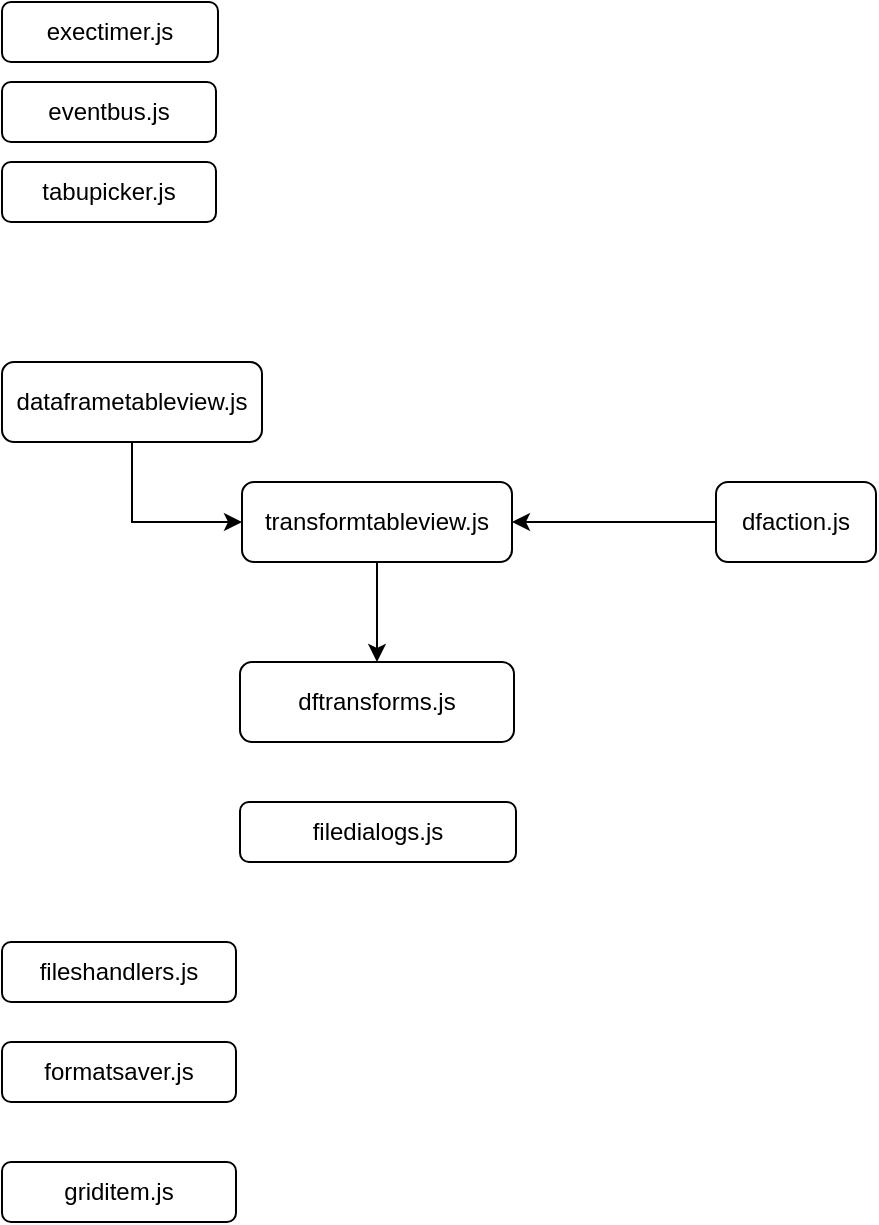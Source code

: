 <mxfile version="26.1.1">
  <diagram name="Page-1" id="DQxBmw6ZdfWM3atVzSAz">
    <mxGraphModel dx="1434" dy="793" grid="1" gridSize="10" guides="1" tooltips="1" connect="1" arrows="1" fold="1" page="1" pageScale="1" pageWidth="850" pageHeight="1100" math="0" shadow="0">
      <root>
        <mxCell id="0" />
        <mxCell id="1" parent="0" />
        <mxCell id="Qf_joDcqokXTz9H8k9uA-13" style="edgeStyle=orthogonalEdgeStyle;rounded=0;orthogonalLoop=1;jettySize=auto;html=1;exitX=0.5;exitY=1;exitDx=0;exitDy=0;entryX=0;entryY=0.5;entryDx=0;entryDy=0;" edge="1" parent="1" source="Qf_joDcqokXTz9H8k9uA-1" target="Qf_joDcqokXTz9H8k9uA-2">
          <mxGeometry relative="1" as="geometry" />
        </mxCell>
        <mxCell id="Qf_joDcqokXTz9H8k9uA-1" value="dataframetableview.js" style="rounded=1;whiteSpace=wrap;html=1;" vertex="1" parent="1">
          <mxGeometry x="143" y="260" width="130" height="40" as="geometry" />
        </mxCell>
        <mxCell id="Qf_joDcqokXTz9H8k9uA-18" style="edgeStyle=orthogonalEdgeStyle;rounded=0;orthogonalLoop=1;jettySize=auto;html=1;exitX=0.5;exitY=1;exitDx=0;exitDy=0;" edge="1" parent="1" source="Qf_joDcqokXTz9H8k9uA-2" target="Qf_joDcqokXTz9H8k9uA-4">
          <mxGeometry relative="1" as="geometry" />
        </mxCell>
        <mxCell id="Qf_joDcqokXTz9H8k9uA-2" value="transformtableview.js" style="rounded=1;whiteSpace=wrap;html=1;" vertex="1" parent="1">
          <mxGeometry x="263" y="320" width="135" height="40" as="geometry" />
        </mxCell>
        <mxCell id="Qf_joDcqokXTz9H8k9uA-19" style="edgeStyle=orthogonalEdgeStyle;rounded=0;orthogonalLoop=1;jettySize=auto;html=1;entryX=1;entryY=0.5;entryDx=0;entryDy=0;" edge="1" parent="1" source="Qf_joDcqokXTz9H8k9uA-3" target="Qf_joDcqokXTz9H8k9uA-2">
          <mxGeometry relative="1" as="geometry" />
        </mxCell>
        <mxCell id="Qf_joDcqokXTz9H8k9uA-3" value="dfaction.js" style="rounded=1;whiteSpace=wrap;html=1;" vertex="1" parent="1">
          <mxGeometry x="500" y="320" width="80" height="40" as="geometry" />
        </mxCell>
        <mxCell id="Qf_joDcqokXTz9H8k9uA-4" value="dftransforms.js" style="rounded=1;whiteSpace=wrap;html=1;" vertex="1" parent="1">
          <mxGeometry x="262" y="410" width="137" height="40" as="geometry" />
        </mxCell>
        <mxCell id="Qf_joDcqokXTz9H8k9uA-5" value="eventbus.js" style="rounded=1;whiteSpace=wrap;html=1;" vertex="1" parent="1">
          <mxGeometry x="143" y="120" width="107" height="30" as="geometry" />
        </mxCell>
        <mxCell id="Qf_joDcqokXTz9H8k9uA-6" value="exectimer.js" style="rounded=1;whiteSpace=wrap;html=1;" vertex="1" parent="1">
          <mxGeometry x="143" y="80" width="108" height="30" as="geometry" />
        </mxCell>
        <mxCell id="Qf_joDcqokXTz9H8k9uA-7" value="filedialogs.js" style="rounded=1;whiteSpace=wrap;html=1;" vertex="1" parent="1">
          <mxGeometry x="262" y="480" width="138" height="30" as="geometry" />
        </mxCell>
        <mxCell id="Qf_joDcqokXTz9H8k9uA-8" value="fileshandlers.js" style="rounded=1;whiteSpace=wrap;html=1;" vertex="1" parent="1">
          <mxGeometry x="143" y="550" width="117" height="30" as="geometry" />
        </mxCell>
        <mxCell id="Qf_joDcqokXTz9H8k9uA-9" value="formatsaver.js" style="rounded=1;whiteSpace=wrap;html=1;" vertex="1" parent="1">
          <mxGeometry x="143" y="600" width="117" height="30" as="geometry" />
        </mxCell>
        <mxCell id="Qf_joDcqokXTz9H8k9uA-10" value="griditem.js" style="rounded=1;whiteSpace=wrap;html=1;" vertex="1" parent="1">
          <mxGeometry x="143" y="660" width="117" height="30" as="geometry" />
        </mxCell>
        <mxCell id="Qf_joDcqokXTz9H8k9uA-11" value="tabupicker.js" style="rounded=1;whiteSpace=wrap;html=1;" vertex="1" parent="1">
          <mxGeometry x="143" y="160" width="107" height="30" as="geometry" />
        </mxCell>
      </root>
    </mxGraphModel>
  </diagram>
</mxfile>
